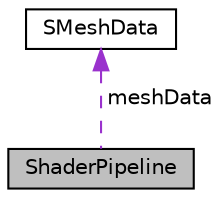 digraph "ShaderPipeline"
{
 // LATEX_PDF_SIZE
  edge [fontname="Helvetica",fontsize="10",labelfontname="Helvetica",labelfontsize="10"];
  node [fontname="Helvetica",fontsize="10",shape=record];
  Node1 [label="ShaderPipeline",height=0.2,width=0.4,color="black", fillcolor="grey75", style="filled", fontcolor="black",tooltip=" "];
  Node2 -> Node1 [dir="back",color="darkorchid3",fontsize="10",style="dashed",label=" meshData" ,fontname="Helvetica"];
  Node2 [label="SMeshData",height=0.2,width=0.4,color="black", fillcolor="white", style="filled",URL="$struct_s_mesh_data.html",tooltip=" "];
}
